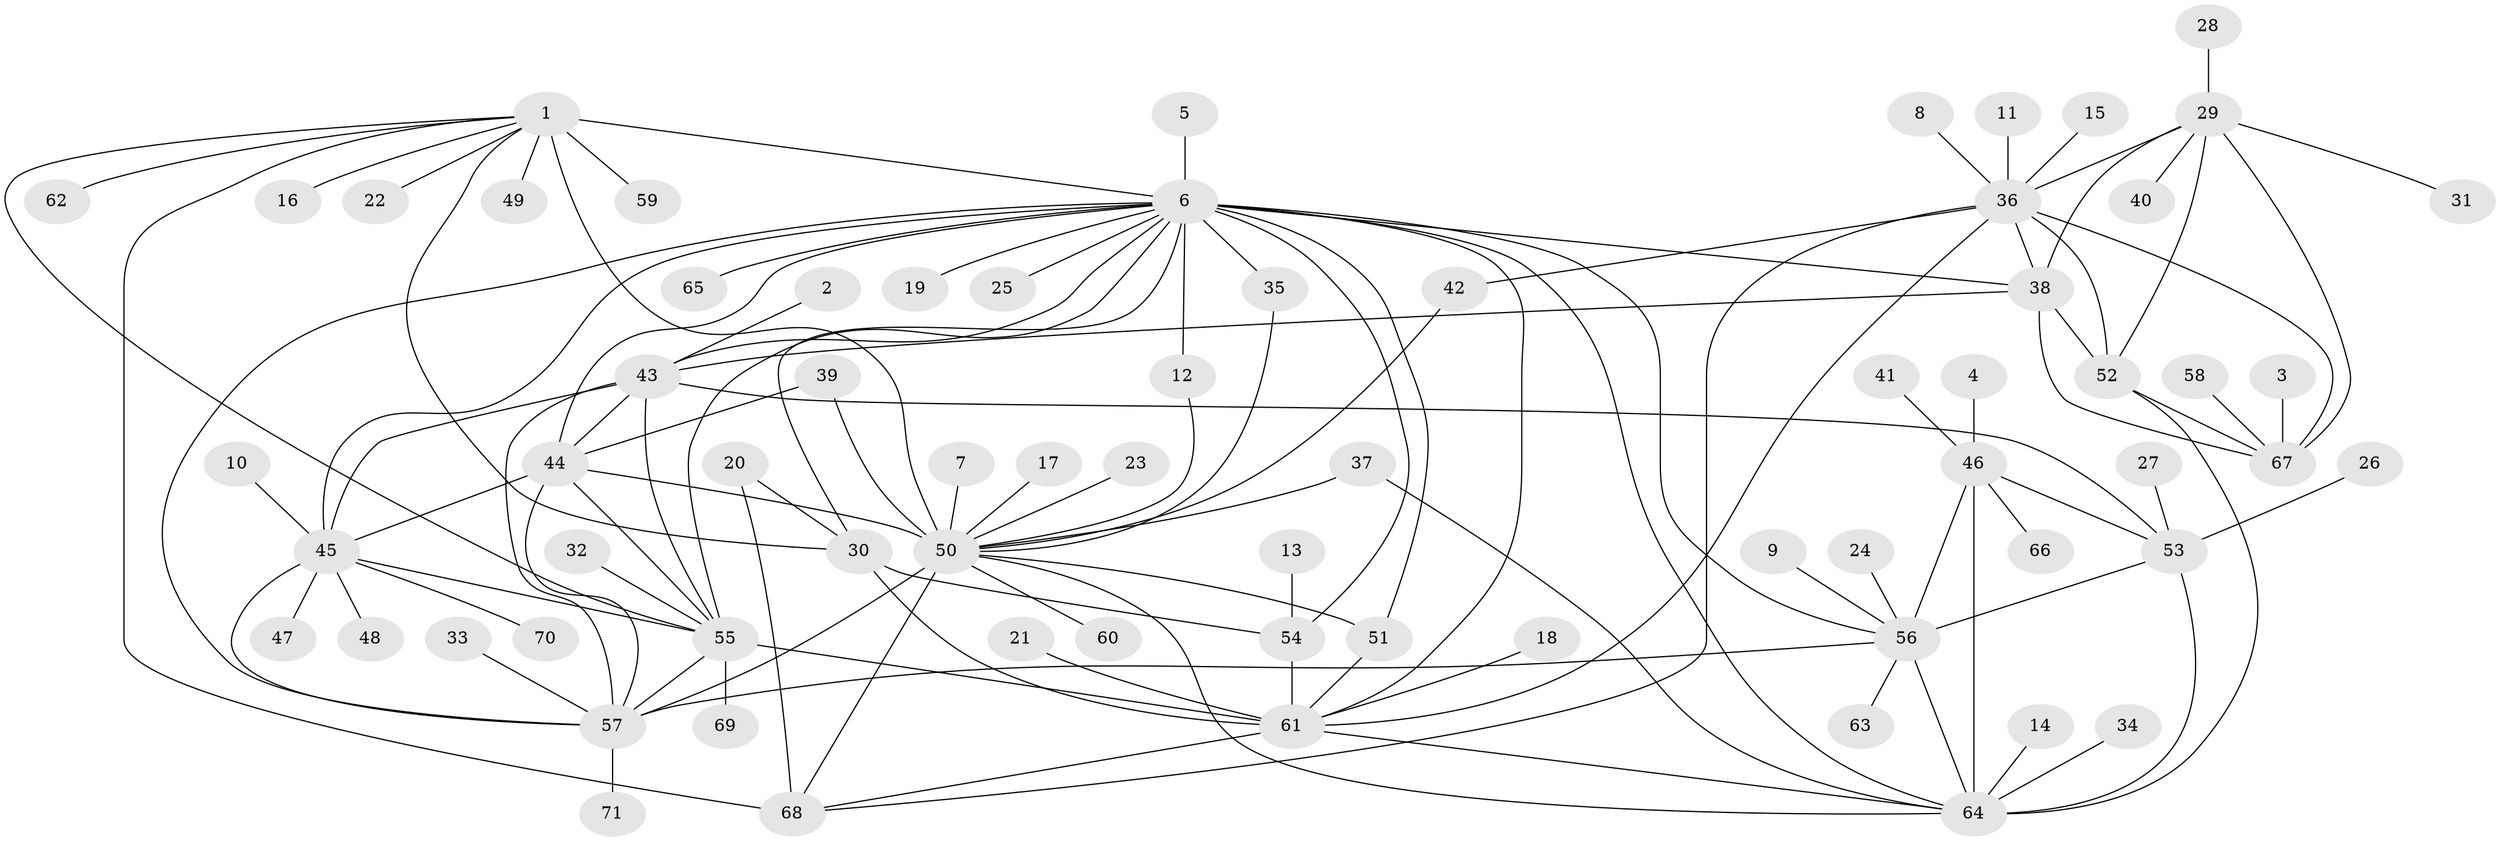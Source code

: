 // original degree distribution, {15: 0.007042253521126761, 6: 0.014084507042253521, 8: 0.04929577464788732, 7: 0.028169014084507043, 13: 0.007042253521126761, 11: 0.035211267605633804, 10: 0.035211267605633804, 14: 0.007042253521126761, 9: 0.04225352112676056, 12: 0.014084507042253521, 18: 0.007042253521126761, 1: 0.5492957746478874, 2: 0.16901408450704225, 3: 0.02112676056338028, 4: 0.014084507042253521}
// Generated by graph-tools (version 1.1) at 2025/50/03/09/25 03:50:32]
// undirected, 71 vertices, 116 edges
graph export_dot {
graph [start="1"]
  node [color=gray90,style=filled];
  1;
  2;
  3;
  4;
  5;
  6;
  7;
  8;
  9;
  10;
  11;
  12;
  13;
  14;
  15;
  16;
  17;
  18;
  19;
  20;
  21;
  22;
  23;
  24;
  25;
  26;
  27;
  28;
  29;
  30;
  31;
  32;
  33;
  34;
  35;
  36;
  37;
  38;
  39;
  40;
  41;
  42;
  43;
  44;
  45;
  46;
  47;
  48;
  49;
  50;
  51;
  52;
  53;
  54;
  55;
  56;
  57;
  58;
  59;
  60;
  61;
  62;
  63;
  64;
  65;
  66;
  67;
  68;
  69;
  70;
  71;
  1 -- 6 [weight=1.0];
  1 -- 16 [weight=1.0];
  1 -- 22 [weight=1.0];
  1 -- 30 [weight=1.0];
  1 -- 49 [weight=1.0];
  1 -- 50 [weight=8.0];
  1 -- 55 [weight=1.0];
  1 -- 59 [weight=1.0];
  1 -- 62 [weight=1.0];
  1 -- 68 [weight=4.0];
  2 -- 43 [weight=1.0];
  3 -- 67 [weight=1.0];
  4 -- 46 [weight=1.0];
  5 -- 6 [weight=1.0];
  6 -- 12 [weight=1.0];
  6 -- 19 [weight=1.0];
  6 -- 25 [weight=1.0];
  6 -- 30 [weight=1.0];
  6 -- 35 [weight=1.0];
  6 -- 38 [weight=1.0];
  6 -- 43 [weight=1.0];
  6 -- 44 [weight=1.0];
  6 -- 45 [weight=1.0];
  6 -- 51 [weight=1.0];
  6 -- 54 [weight=1.0];
  6 -- 55 [weight=1.0];
  6 -- 56 [weight=1.0];
  6 -- 57 [weight=2.0];
  6 -- 61 [weight=4.0];
  6 -- 64 [weight=1.0];
  6 -- 65 [weight=1.0];
  7 -- 50 [weight=1.0];
  8 -- 36 [weight=1.0];
  9 -- 56 [weight=1.0];
  10 -- 45 [weight=1.0];
  11 -- 36 [weight=1.0];
  12 -- 50 [weight=1.0];
  13 -- 54 [weight=1.0];
  14 -- 64 [weight=1.0];
  15 -- 36 [weight=1.0];
  17 -- 50 [weight=1.0];
  18 -- 61 [weight=1.0];
  20 -- 30 [weight=1.0];
  20 -- 68 [weight=1.0];
  21 -- 61 [weight=1.0];
  23 -- 50 [weight=1.0];
  24 -- 56 [weight=1.0];
  26 -- 53 [weight=1.0];
  27 -- 53 [weight=1.0];
  28 -- 29 [weight=1.0];
  29 -- 31 [weight=1.0];
  29 -- 36 [weight=1.0];
  29 -- 38 [weight=1.0];
  29 -- 40 [weight=1.0];
  29 -- 52 [weight=3.0];
  29 -- 67 [weight=1.0];
  30 -- 54 [weight=1.0];
  30 -- 61 [weight=4.0];
  32 -- 55 [weight=1.0];
  33 -- 57 [weight=1.0];
  34 -- 64 [weight=1.0];
  35 -- 50 [weight=1.0];
  36 -- 38 [weight=1.0];
  36 -- 42 [weight=1.0];
  36 -- 52 [weight=3.0];
  36 -- 61 [weight=1.0];
  36 -- 67 [weight=1.0];
  36 -- 68 [weight=1.0];
  37 -- 50 [weight=1.0];
  37 -- 64 [weight=1.0];
  38 -- 43 [weight=1.0];
  38 -- 52 [weight=3.0];
  38 -- 67 [weight=1.0];
  39 -- 44 [weight=1.0];
  39 -- 50 [weight=1.0];
  41 -- 46 [weight=1.0];
  42 -- 50 [weight=1.0];
  43 -- 44 [weight=1.0];
  43 -- 45 [weight=1.0];
  43 -- 53 [weight=1.0];
  43 -- 55 [weight=1.0];
  43 -- 57 [weight=2.0];
  44 -- 45 [weight=1.0];
  44 -- 50 [weight=2.0];
  44 -- 55 [weight=1.0];
  44 -- 57 [weight=2.0];
  45 -- 47 [weight=1.0];
  45 -- 48 [weight=1.0];
  45 -- 55 [weight=1.0];
  45 -- 57 [weight=2.0];
  45 -- 70 [weight=1.0];
  46 -- 53 [weight=1.0];
  46 -- 56 [weight=1.0];
  46 -- 64 [weight=4.0];
  46 -- 66 [weight=1.0];
  50 -- 51 [weight=1.0];
  50 -- 57 [weight=1.0];
  50 -- 60 [weight=1.0];
  50 -- 64 [weight=1.0];
  50 -- 68 [weight=2.0];
  51 -- 61 [weight=1.0];
  52 -- 64 [weight=1.0];
  52 -- 67 [weight=3.0];
  53 -- 56 [weight=1.0];
  53 -- 64 [weight=4.0];
  54 -- 61 [weight=4.0];
  55 -- 57 [weight=2.0];
  55 -- 61 [weight=1.0];
  55 -- 69 [weight=1.0];
  56 -- 57 [weight=1.0];
  56 -- 63 [weight=1.0];
  56 -- 64 [weight=4.0];
  57 -- 71 [weight=1.0];
  58 -- 67 [weight=1.0];
  61 -- 64 [weight=1.0];
  61 -- 68 [weight=1.0];
}
